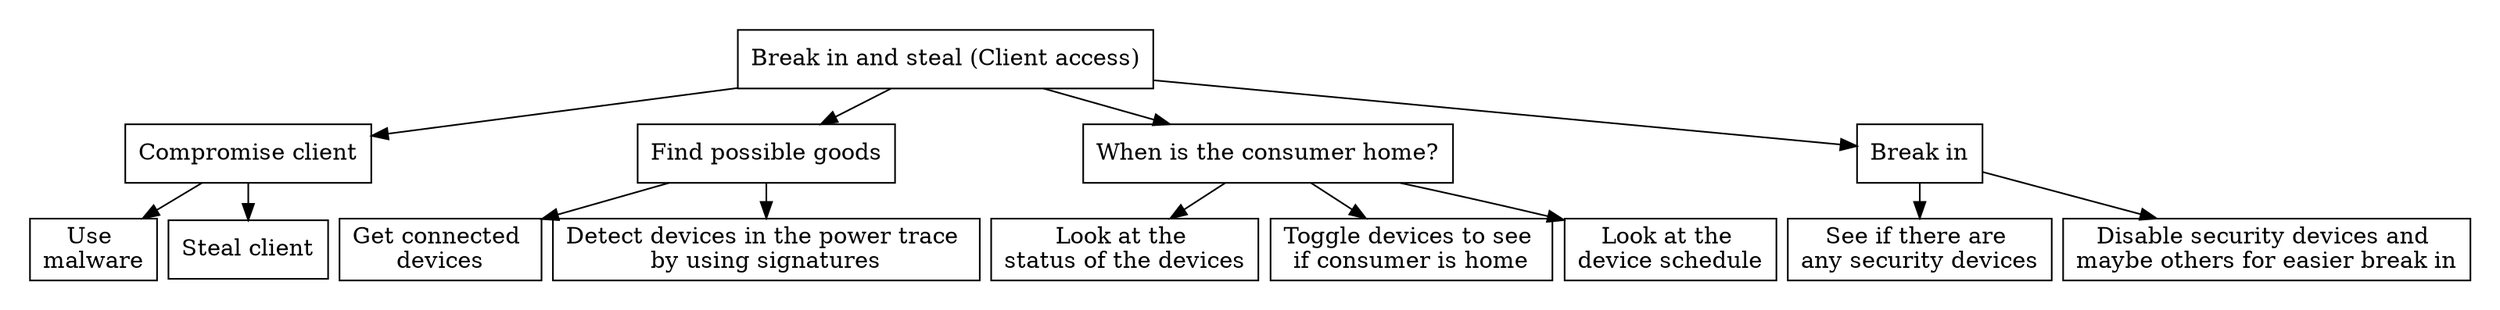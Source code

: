 digraph G {

 graph[ center=true, margin=0.2, nodesep=0.1, ranksep=0.3]
 node[ shape=rectangle]

root [label="Break in and steal (Client access)", shape=AND];

compromiseClient;
goodstuff [label="Find possible goods",shape=OR];
atHome [label="When is the consumer home?",shape=OR];
breakIn [label="Break in"];

compromiseClient[shape=OR]
compromiseClient[label="Compromise client"];
root -> compromiseClient;
gainRemoteAccessToClient[label="Use \nmalware"];
stealClient[label="Steal client"];
compromiseClient -> stealClient;
compromiseClient -> gainRemoteAccessToClient;


root -> goodstuff;
connectedDevices[label="Get connected \ndevices"];
goodstuff->connectedDevices;
detectSignature[label="Detect devices in the power trace \nby using signatures"];
goodstuff->detectSignature;

root -> atHome;
deviceStatus[label="Look at the \nstatus of the devices"];
atHome -> deviceStatus;
turnOnOffDevices[label="Toggle devices to see \nif consumer is home"];
atHome -> turnOnOffDevices;
deviceSchedule[label="Look at the \ndevice schedule"];
atHome -> deviceSchedule;

breakIn[shape=OR]
root ->	breakIn;
securityDeviceStatus[label="See if there are \nany security devices"];
breakIn -> securityDeviceStatus;
turnOnOffDevices2[label="Disable security devices and \nmaybe others for easier break in"];
breakIn -> turnOnOffDevices2;
}